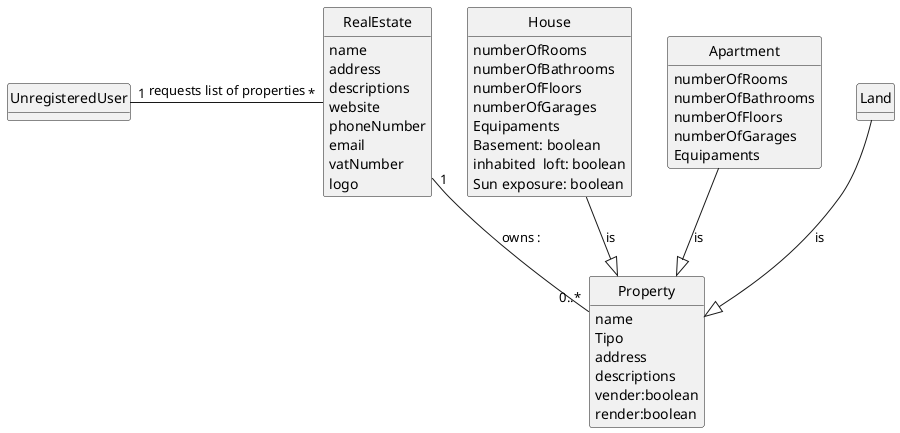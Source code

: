 @startuml
skinparam monochrome true
skinparam packageStyle rectangle
skinparam shadowing false
top to bottom direction

skinparam classAttributeIconSize 0

hide circle
hide methods

class RealEstate {
    name
    address
    descriptions
    website
    phoneNumber
    email
    vatNumber
    logo
}
class House{
    numberOfRooms
    numberOfBathrooms
    numberOfFloors
    numberOfGarages
    Equipaments
    Basement: boolean
    inhabited  loft: boolean
    Sun exposure: boolean
}
class Apartment{
    numberOfRooms
    numberOfBathrooms
    numberOfFloors
    numberOfGarages
    Equipaments

}
class Land{
}
abstract class Property {
    name
    Tipo
    address
    descriptions
    vender:boolean
    render:boolean
}

class UnregisteredUser {}
'is a user that has not yet registered
class Property{}

House  --|>  Property  : is
Apartment  --|>  Property : is
Land  --|>  Property : is
RealEstate "1"--"0..*" Property: owns :
UnregisteredUser "1" - "*" RealEstate: requests list of properties
@enduml
